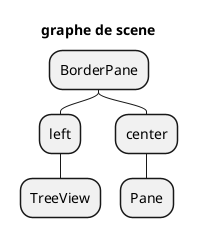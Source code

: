 @startmindmap
'https://plantuml.com/mindmap-diagram
top to bottom direction

title graphe de scene

* BorderPane
** left
*** TreeView
** center
*** Pane


@endmindmap
